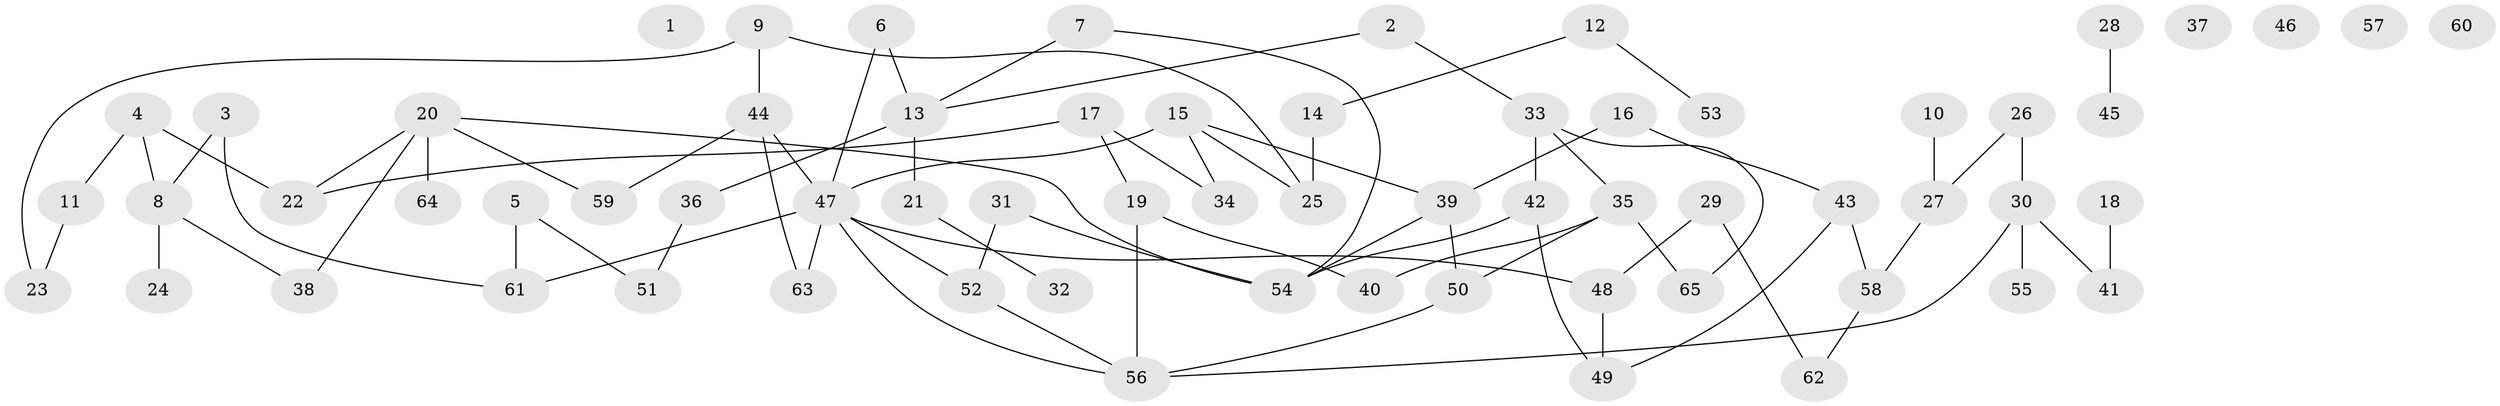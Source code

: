 // Generated by graph-tools (version 1.1) at 2025/40/03/09/25 04:40:29]
// undirected, 65 vertices, 79 edges
graph export_dot {
graph [start="1"]
  node [color=gray90,style=filled];
  1;
  2;
  3;
  4;
  5;
  6;
  7;
  8;
  9;
  10;
  11;
  12;
  13;
  14;
  15;
  16;
  17;
  18;
  19;
  20;
  21;
  22;
  23;
  24;
  25;
  26;
  27;
  28;
  29;
  30;
  31;
  32;
  33;
  34;
  35;
  36;
  37;
  38;
  39;
  40;
  41;
  42;
  43;
  44;
  45;
  46;
  47;
  48;
  49;
  50;
  51;
  52;
  53;
  54;
  55;
  56;
  57;
  58;
  59;
  60;
  61;
  62;
  63;
  64;
  65;
  2 -- 13;
  2 -- 33;
  3 -- 8;
  3 -- 61;
  4 -- 8;
  4 -- 11;
  4 -- 22;
  5 -- 51;
  5 -- 61;
  6 -- 13;
  6 -- 47;
  7 -- 13;
  7 -- 54;
  8 -- 24;
  8 -- 38;
  9 -- 23;
  9 -- 25;
  9 -- 44;
  10 -- 27;
  11 -- 23;
  12 -- 14;
  12 -- 53;
  13 -- 21;
  13 -- 36;
  14 -- 25;
  15 -- 25;
  15 -- 34;
  15 -- 39;
  15 -- 47;
  16 -- 39;
  16 -- 43;
  17 -- 19;
  17 -- 22;
  17 -- 34;
  18 -- 41;
  19 -- 40;
  19 -- 56;
  20 -- 22;
  20 -- 38;
  20 -- 54;
  20 -- 59;
  20 -- 64;
  21 -- 32;
  26 -- 27;
  26 -- 30;
  27 -- 58;
  28 -- 45;
  29 -- 48;
  29 -- 62;
  30 -- 41;
  30 -- 55;
  30 -- 56;
  31 -- 52;
  31 -- 54;
  33 -- 35;
  33 -- 42;
  33 -- 65;
  35 -- 40;
  35 -- 50;
  35 -- 65;
  36 -- 51;
  39 -- 50;
  39 -- 54;
  42 -- 49;
  42 -- 54;
  43 -- 49;
  43 -- 58;
  44 -- 47;
  44 -- 59;
  44 -- 63;
  47 -- 48;
  47 -- 52;
  47 -- 56;
  47 -- 61;
  47 -- 63;
  48 -- 49;
  50 -- 56;
  52 -- 56;
  58 -- 62;
}
